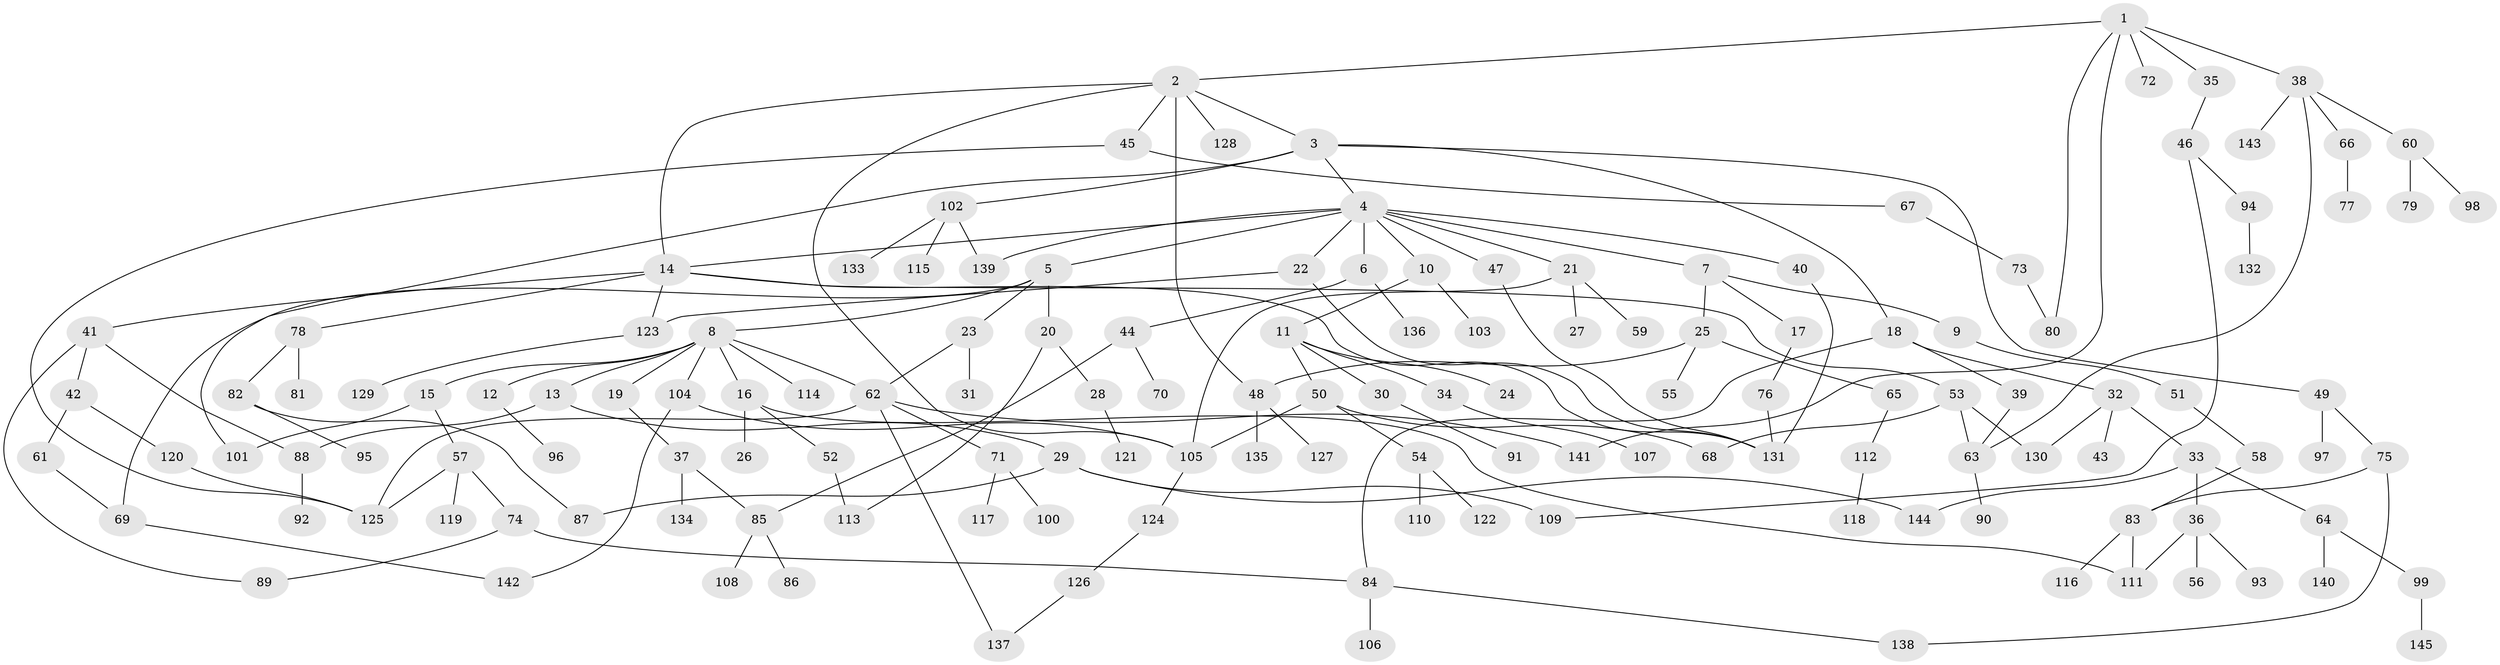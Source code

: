 // Generated by graph-tools (version 1.1) at 2025/49/03/09/25 03:49:19]
// undirected, 145 vertices, 181 edges
graph export_dot {
graph [start="1"]
  node [color=gray90,style=filled];
  1;
  2;
  3;
  4;
  5;
  6;
  7;
  8;
  9;
  10;
  11;
  12;
  13;
  14;
  15;
  16;
  17;
  18;
  19;
  20;
  21;
  22;
  23;
  24;
  25;
  26;
  27;
  28;
  29;
  30;
  31;
  32;
  33;
  34;
  35;
  36;
  37;
  38;
  39;
  40;
  41;
  42;
  43;
  44;
  45;
  46;
  47;
  48;
  49;
  50;
  51;
  52;
  53;
  54;
  55;
  56;
  57;
  58;
  59;
  60;
  61;
  62;
  63;
  64;
  65;
  66;
  67;
  68;
  69;
  70;
  71;
  72;
  73;
  74;
  75;
  76;
  77;
  78;
  79;
  80;
  81;
  82;
  83;
  84;
  85;
  86;
  87;
  88;
  89;
  90;
  91;
  92;
  93;
  94;
  95;
  96;
  97;
  98;
  99;
  100;
  101;
  102;
  103;
  104;
  105;
  106;
  107;
  108;
  109;
  110;
  111;
  112;
  113;
  114;
  115;
  116;
  117;
  118;
  119;
  120;
  121;
  122;
  123;
  124;
  125;
  126;
  127;
  128;
  129;
  130;
  131;
  132;
  133;
  134;
  135;
  136;
  137;
  138;
  139;
  140;
  141;
  142;
  143;
  144;
  145;
  1 -- 2;
  1 -- 35;
  1 -- 38;
  1 -- 72;
  1 -- 141;
  1 -- 80;
  2 -- 3;
  2 -- 45;
  2 -- 128;
  2 -- 14;
  2 -- 48;
  2 -- 105;
  3 -- 4;
  3 -- 18;
  3 -- 49;
  3 -- 102;
  3 -- 101;
  4 -- 5;
  4 -- 6;
  4 -- 7;
  4 -- 10;
  4 -- 14;
  4 -- 21;
  4 -- 22;
  4 -- 40;
  4 -- 47;
  4 -- 139;
  5 -- 8;
  5 -- 20;
  5 -- 23;
  5 -- 69;
  6 -- 44;
  6 -- 136;
  7 -- 9;
  7 -- 17;
  7 -- 25;
  8 -- 12;
  8 -- 13;
  8 -- 15;
  8 -- 16;
  8 -- 19;
  8 -- 62;
  8 -- 104;
  8 -- 114;
  9 -- 51;
  10 -- 11;
  10 -- 103;
  11 -- 24;
  11 -- 30;
  11 -- 34;
  11 -- 50;
  12 -- 96;
  13 -- 29;
  13 -- 88;
  14 -- 41;
  14 -- 53;
  14 -- 78;
  14 -- 123;
  14 -- 131;
  15 -- 57;
  15 -- 101;
  16 -- 26;
  16 -- 52;
  16 -- 111;
  17 -- 76;
  18 -- 32;
  18 -- 39;
  18 -- 84;
  19 -- 37;
  20 -- 28;
  20 -- 113;
  21 -- 27;
  21 -- 59;
  21 -- 105;
  22 -- 123;
  22 -- 131;
  23 -- 31;
  23 -- 62;
  25 -- 48;
  25 -- 55;
  25 -- 65;
  28 -- 121;
  29 -- 87;
  29 -- 144;
  29 -- 109;
  30 -- 91;
  32 -- 33;
  32 -- 43;
  32 -- 130;
  33 -- 36;
  33 -- 64;
  33 -- 144;
  34 -- 107;
  35 -- 46;
  36 -- 56;
  36 -- 93;
  36 -- 111;
  37 -- 134;
  37 -- 85;
  38 -- 60;
  38 -- 66;
  38 -- 143;
  38 -- 63;
  39 -- 63;
  40 -- 131;
  41 -- 42;
  41 -- 89;
  41 -- 88;
  42 -- 61;
  42 -- 120;
  44 -- 70;
  44 -- 85;
  45 -- 67;
  45 -- 125;
  46 -- 94;
  46 -- 109;
  47 -- 131;
  48 -- 127;
  48 -- 135;
  49 -- 75;
  49 -- 97;
  50 -- 54;
  50 -- 68;
  50 -- 105;
  51 -- 58;
  52 -- 113;
  53 -- 130;
  53 -- 63;
  53 -- 68;
  54 -- 110;
  54 -- 122;
  57 -- 74;
  57 -- 119;
  57 -- 125;
  58 -- 83;
  60 -- 79;
  60 -- 98;
  61 -- 69;
  62 -- 71;
  62 -- 125;
  62 -- 137;
  62 -- 141;
  63 -- 90;
  64 -- 99;
  64 -- 140;
  65 -- 112;
  66 -- 77;
  67 -- 73;
  69 -- 142;
  71 -- 100;
  71 -- 117;
  73 -- 80;
  74 -- 84;
  74 -- 89;
  75 -- 83;
  75 -- 138;
  76 -- 131;
  78 -- 81;
  78 -- 82;
  82 -- 95;
  82 -- 87;
  83 -- 116;
  83 -- 111;
  84 -- 106;
  84 -- 138;
  85 -- 86;
  85 -- 108;
  88 -- 92;
  94 -- 132;
  99 -- 145;
  102 -- 115;
  102 -- 133;
  102 -- 139;
  104 -- 142;
  104 -- 105;
  105 -- 124;
  112 -- 118;
  120 -- 125;
  123 -- 129;
  124 -- 126;
  126 -- 137;
}
